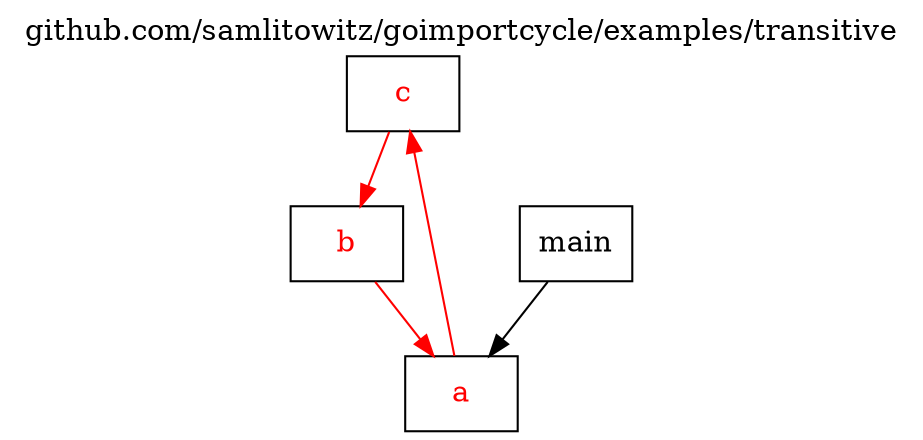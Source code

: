
digraph {
	labelloc="t";
	label="github.com/samlitowitz/goimportcycle/examples/transitive";
	rankdir="TB";
	node [shape="rect"];

	pkg_c [label="c", style="filled", fontcolor="#ff0000", fillcolor="#ffffff"];
	pkg_b [label="b", style="filled", fontcolor="#ff0000", fillcolor="#ffffff"];
	pkg_main [label="main", style="filled", fontcolor="#000000", fillcolor="#ffffff"];
	pkg_a [label="a", style="filled", fontcolor="#ff0000", fillcolor="#ffffff"];
	pkg_c -> pkg_b [color="#ff0000"];
	pkg_b -> pkg_a [color="#ff0000"];
	pkg_main -> pkg_a [color="#000000"];
	pkg_a -> pkg_c [color="#ff0000"];
}

